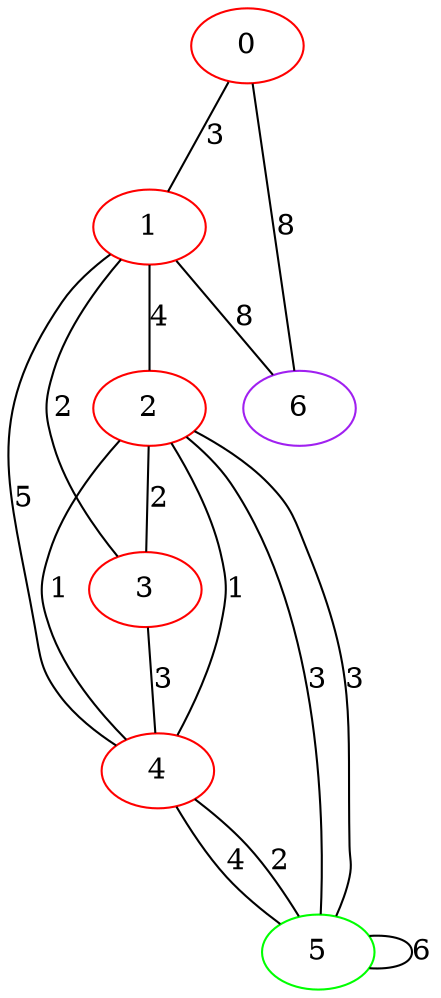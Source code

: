 graph "" {
0 [color=red, weight=1];
1 [color=red, weight=1];
2 [color=red, weight=1];
3 [color=red, weight=1];
4 [color=red, weight=1];
5 [color=green, weight=2];
6 [color=purple, weight=4];
0 -- 1  [key=0, label=3];
0 -- 6  [key=0, label=8];
1 -- 2  [key=0, label=4];
1 -- 3  [key=0, label=2];
1 -- 4  [key=0, label=5];
1 -- 6  [key=0, label=8];
2 -- 3  [key=0, label=2];
2 -- 4  [key=0, label=1];
2 -- 4  [key=1, label=1];
2 -- 5  [key=0, label=3];
2 -- 5  [key=1, label=3];
3 -- 4  [key=0, label=3];
4 -- 5  [key=0, label=4];
4 -- 5  [key=1, label=2];
5 -- 5  [key=0, label=6];
}

